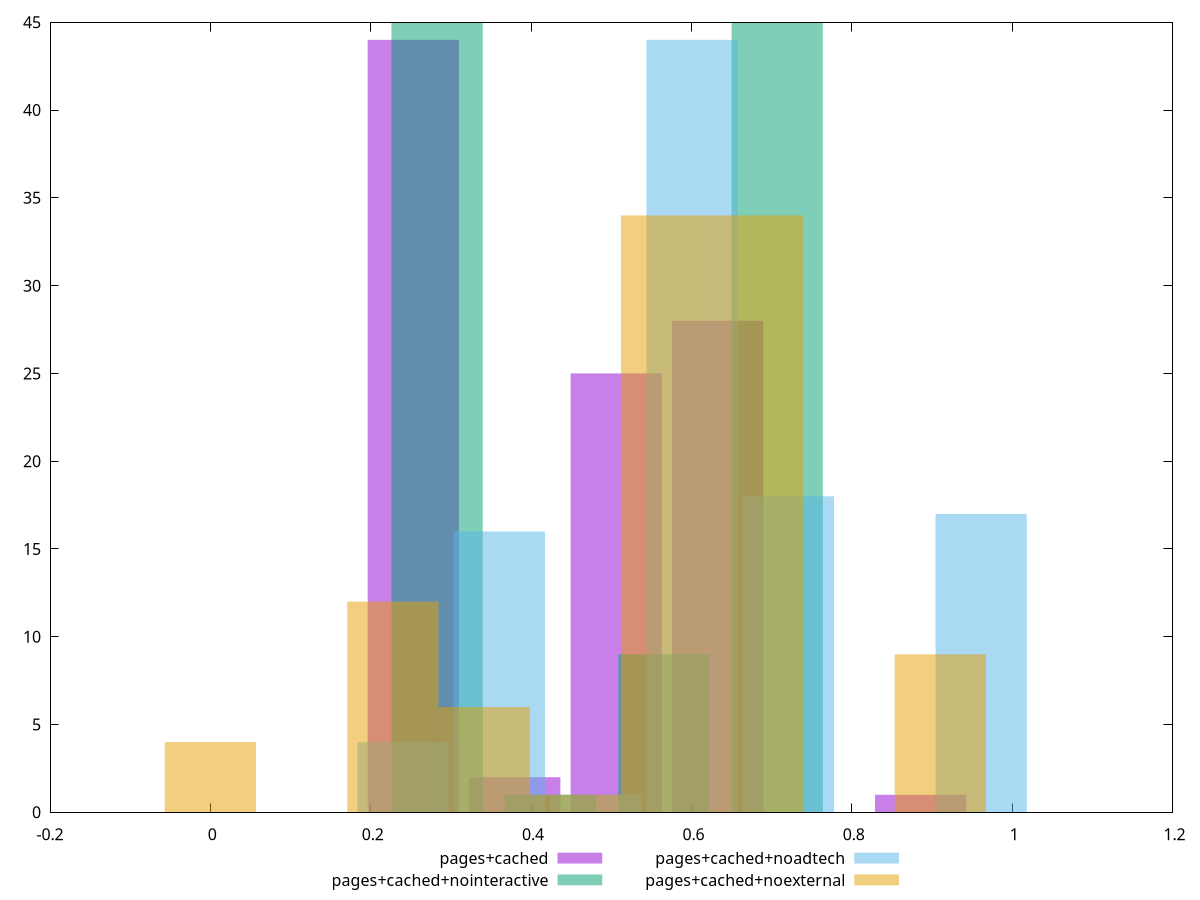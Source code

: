 $_pagesCached <<EOF
0.3796631327377884 2
0.2531087551585256 44
0.632771887896314 28
0.5062175103170512 25
0.8858806430548396 1
EOF
$_pagesCachedNointeractive <<EOF
0.5656043313248339 9
0.7070054141560423 45
0.28280216566241695 45
0.42420324849362545 1
EOF
$_pagesCachedNoadtech <<EOF
0.6008570916793954 44
0.9613713466870326 17
0.7210285100152745 18
0.36051425500763723 16
0.24034283667175815 4
0.4806856733435163 1
EOF
$_pagesCachedNoexternal <<EOF
0 4
0.5690269162953917 34
0.68283229955447 34
0.341416149777235 6
0.9104430660726267 9
0.22761076651815668 12
0.45522153303631335 1
EOF
set key outside below
set terminal pngcairo
set output "report_00004_2020-11-02T20-21-41.718Z/cumulative-layout-shift/cumulative-layout-shift_pages+cached_pages+cached+nointeractive_pages+cached+noadtech_pages+cached+noexternal+hist.png"
set boxwidth 0.11380538325907834
set style fill transparent solid 0.5 noborder
set yrange [0:45]
plot $_pagesCached title "pages+cached" with boxes ,$_pagesCachedNointeractive title "pages+cached+nointeractive" with boxes ,$_pagesCachedNoadtech title "pages+cached+noadtech" with boxes ,$_pagesCachedNoexternal title "pages+cached+noexternal" with boxes ,
